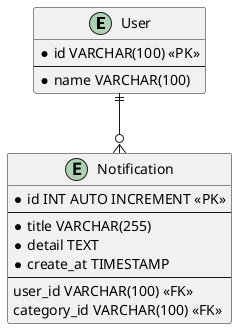 @startuml

    entity User {
        * id VARCHAR(100) <<PK>>
        --
        * name VARCHAR(100)
    }

    entity Notification {
         * id INT AUTO INCREMENT <<PK>>
         --
         * title VARCHAR(255)
         * detail TEXT
         * create_at TIMESTAMP
         --
         user_id VARCHAR(100) <<FK>>
         category_id VARCHAR(100) <<FK>>
    }

User ||--o{ Notification

@enduml